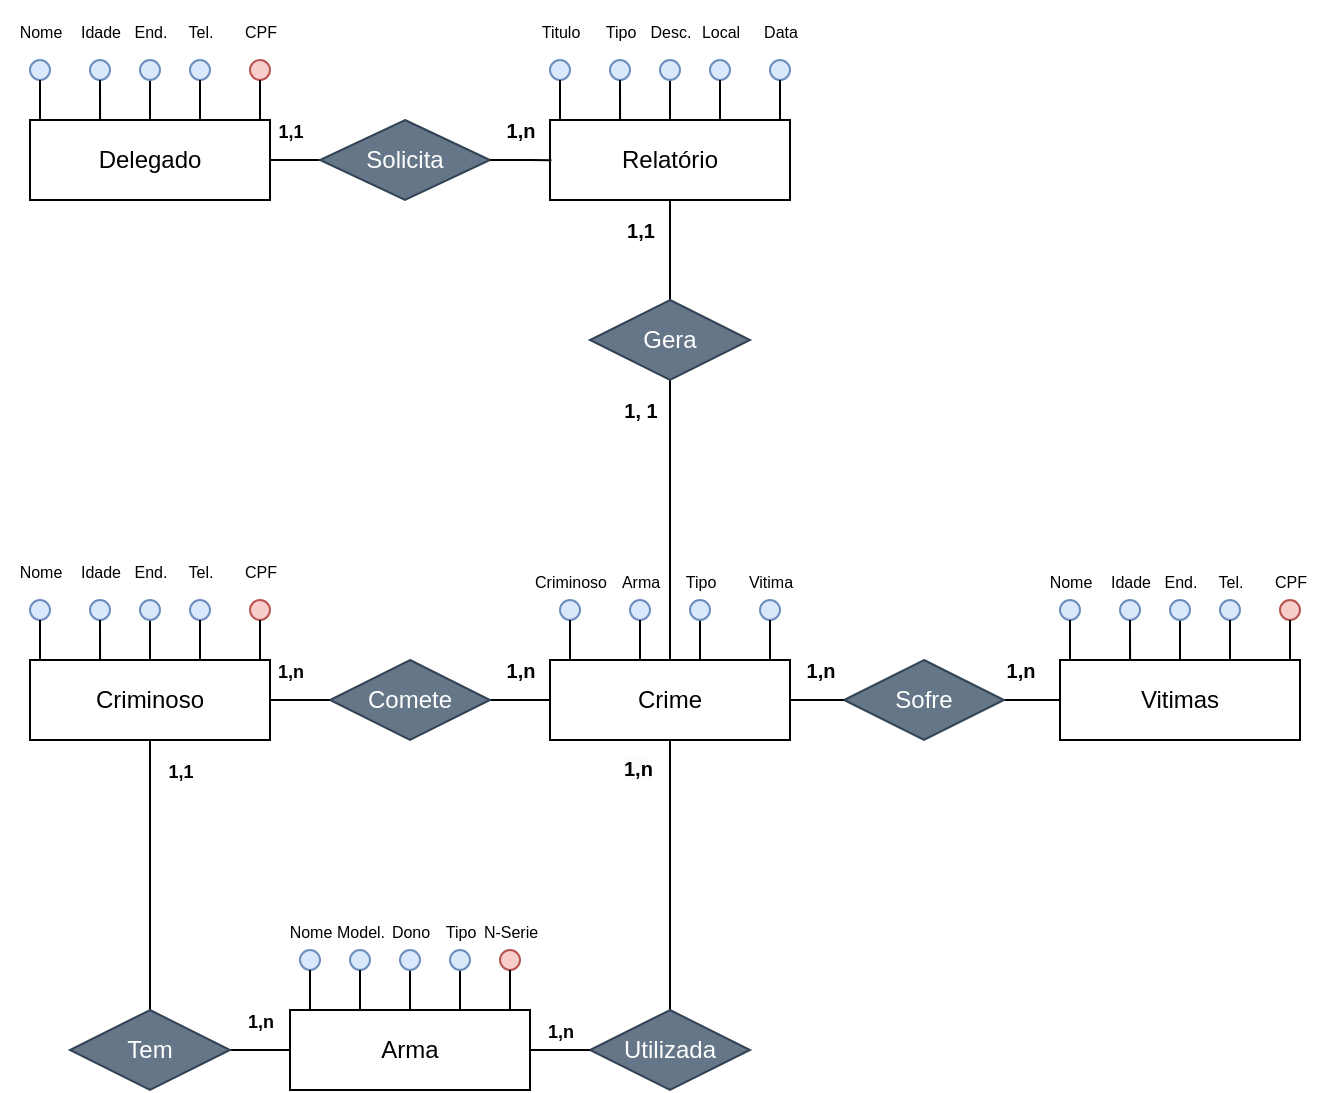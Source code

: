 <mxfile version="24.0.4" type="device">
  <diagram name="Página-1" id="Gm3ssb8NNbPonoekk3mt">
    <mxGraphModel dx="1098" dy="1692" grid="1" gridSize="10" guides="1" tooltips="1" connect="1" arrows="1" fold="1" page="1" pageScale="1" pageWidth="827" pageHeight="1169" math="0" shadow="0">
      <root>
        <mxCell id="0" />
        <mxCell id="1" parent="0" />
        <mxCell id="EfoeHj-lmJsRqs-ExASb-103" style="edgeStyle=orthogonalEdgeStyle;rounded=0;orthogonalLoop=1;jettySize=auto;html=1;endArrow=none;endFill=0;" parent="1" source="EfoeHj-lmJsRqs-ExASb-1" target="EfoeHj-lmJsRqs-ExASb-102" edge="1">
          <mxGeometry relative="1" as="geometry" />
        </mxCell>
        <mxCell id="EfoeHj-lmJsRqs-ExASb-1" value="Criminoso" style="rounded=0;whiteSpace=wrap;html=1;" parent="1" vertex="1">
          <mxGeometry x="80" y="250" width="120" height="40" as="geometry" />
        </mxCell>
        <mxCell id="EfoeHj-lmJsRqs-ExASb-5" value="" style="ellipse;whiteSpace=wrap;html=1;aspect=fixed;fillColor=#dae8fc;strokeColor=#6c8ebf;" parent="1" vertex="1">
          <mxGeometry x="80" y="220" width="10" height="10" as="geometry" />
        </mxCell>
        <mxCell id="EfoeHj-lmJsRqs-ExASb-6" value="" style="ellipse;whiteSpace=wrap;html=1;aspect=fixed;fillColor=#dae8fc;strokeColor=#6c8ebf;" parent="1" vertex="1">
          <mxGeometry x="110" y="220" width="10" height="10" as="geometry" />
        </mxCell>
        <mxCell id="EfoeHj-lmJsRqs-ExASb-7" value="" style="ellipse;whiteSpace=wrap;html=1;aspect=fixed;fillColor=#dae8fc;strokeColor=#6c8ebf;" parent="1" vertex="1">
          <mxGeometry x="160" y="220" width="10" height="10" as="geometry" />
        </mxCell>
        <mxCell id="EfoeHj-lmJsRqs-ExASb-8" value="" style="ellipse;whiteSpace=wrap;html=1;aspect=fixed;fillColor=#f8cecc;strokeColor=#b85450;" parent="1" vertex="1">
          <mxGeometry x="190" y="220" width="10" height="10" as="geometry" />
        </mxCell>
        <mxCell id="EfoeHj-lmJsRqs-ExASb-15" style="edgeStyle=orthogonalEdgeStyle;rounded=0;orthogonalLoop=1;jettySize=auto;html=1;entryX=0.5;entryY=0;entryDx=0;entryDy=0;endArrow=none;endFill=0;" parent="1" source="EfoeHj-lmJsRqs-ExASb-9" target="EfoeHj-lmJsRqs-ExASb-1" edge="1">
          <mxGeometry relative="1" as="geometry" />
        </mxCell>
        <mxCell id="EfoeHj-lmJsRqs-ExASb-9" value="" style="ellipse;whiteSpace=wrap;html=1;aspect=fixed;fillColor=#dae8fc;strokeColor=#6c8ebf;" parent="1" vertex="1">
          <mxGeometry x="135" y="220" width="10" height="10" as="geometry" />
        </mxCell>
        <mxCell id="EfoeHj-lmJsRqs-ExASb-10" style="edgeStyle=orthogonalEdgeStyle;rounded=0;orthogonalLoop=1;jettySize=auto;html=1;endArrow=none;endFill=0;" parent="1" source="EfoeHj-lmJsRqs-ExASb-7" edge="1">
          <mxGeometry relative="1" as="geometry">
            <mxPoint x="165" y="250" as="targetPoint" />
          </mxGeometry>
        </mxCell>
        <mxCell id="EfoeHj-lmJsRqs-ExASb-11" style="edgeStyle=orthogonalEdgeStyle;rounded=0;orthogonalLoop=1;jettySize=auto;html=1;entryX=0.953;entryY=-0.001;entryDx=0;entryDy=0;entryPerimeter=0;endArrow=none;endFill=0;" parent="1" source="EfoeHj-lmJsRqs-ExASb-8" target="EfoeHj-lmJsRqs-ExASb-1" edge="1">
          <mxGeometry relative="1" as="geometry" />
        </mxCell>
        <mxCell id="EfoeHj-lmJsRqs-ExASb-16" style="edgeStyle=orthogonalEdgeStyle;rounded=0;orthogonalLoop=1;jettySize=auto;html=1;entryX=0.292;entryY=0;entryDx=0;entryDy=0;entryPerimeter=0;endArrow=none;endFill=0;" parent="1" source="EfoeHj-lmJsRqs-ExASb-6" target="EfoeHj-lmJsRqs-ExASb-1" edge="1">
          <mxGeometry relative="1" as="geometry" />
        </mxCell>
        <mxCell id="EfoeHj-lmJsRqs-ExASb-17" style="edgeStyle=orthogonalEdgeStyle;rounded=0;orthogonalLoop=1;jettySize=auto;html=1;entryX=0.049;entryY=-0.015;entryDx=0;entryDy=0;entryPerimeter=0;endArrow=none;endFill=0;" parent="1" source="EfoeHj-lmJsRqs-ExASb-5" target="EfoeHj-lmJsRqs-ExASb-1" edge="1">
          <mxGeometry relative="1" as="geometry" />
        </mxCell>
        <mxCell id="EfoeHj-lmJsRqs-ExASb-18" value="&lt;font style=&quot;font-size: 8px;&quot;&gt;Nome&lt;/font&gt;" style="text;html=1;align=center;verticalAlign=middle;resizable=0;points=[];autosize=1;strokeColor=none;fillColor=none;" parent="1" vertex="1">
          <mxGeometry x="65" y="190" width="40" height="30" as="geometry" />
        </mxCell>
        <mxCell id="EfoeHj-lmJsRqs-ExASb-19" value="&lt;font style=&quot;font-size: 8px;&quot;&gt;Idade&lt;/font&gt;" style="text;html=1;align=center;verticalAlign=middle;resizable=0;points=[];autosize=1;strokeColor=none;fillColor=none;" parent="1" vertex="1">
          <mxGeometry x="95" y="190" width="40" height="30" as="geometry" />
        </mxCell>
        <mxCell id="EfoeHj-lmJsRqs-ExASb-20" value="&lt;span style=&quot;font-size: 8px;&quot;&gt;End.&lt;/span&gt;" style="text;html=1;align=center;verticalAlign=middle;resizable=0;points=[];autosize=1;strokeColor=none;fillColor=none;" parent="1" vertex="1">
          <mxGeometry x="120" y="190" width="40" height="30" as="geometry" />
        </mxCell>
        <mxCell id="EfoeHj-lmJsRqs-ExASb-21" value="&lt;span style=&quot;font-size: 8px;&quot;&gt;Tel.&lt;/span&gt;" style="text;html=1;align=center;verticalAlign=middle;resizable=0;points=[];autosize=1;strokeColor=none;fillColor=none;" parent="1" vertex="1">
          <mxGeometry x="145" y="190" width="40" height="30" as="geometry" />
        </mxCell>
        <mxCell id="EfoeHj-lmJsRqs-ExASb-22" value="&lt;span style=&quot;font-size: 8px;&quot;&gt;CPF&lt;/span&gt;" style="text;html=1;align=center;verticalAlign=middle;resizable=0;points=[];autosize=1;strokeColor=none;fillColor=none;" parent="1" vertex="1">
          <mxGeometry x="175" y="190" width="40" height="30" as="geometry" />
        </mxCell>
        <mxCell id="EfoeHj-lmJsRqs-ExASb-34" value="Vitimas" style="rounded=0;whiteSpace=wrap;html=1;" parent="1" vertex="1">
          <mxGeometry x="595" y="250" width="120" height="40" as="geometry" />
        </mxCell>
        <mxCell id="EfoeHj-lmJsRqs-ExASb-35" value="" style="ellipse;whiteSpace=wrap;html=1;aspect=fixed;fillColor=#dae8fc;strokeColor=#6c8ebf;" parent="1" vertex="1">
          <mxGeometry x="595" y="220" width="10" height="10" as="geometry" />
        </mxCell>
        <mxCell id="EfoeHj-lmJsRqs-ExASb-36" value="" style="ellipse;whiteSpace=wrap;html=1;aspect=fixed;fillColor=#dae8fc;strokeColor=#6c8ebf;" parent="1" vertex="1">
          <mxGeometry x="625" y="220" width="10" height="10" as="geometry" />
        </mxCell>
        <mxCell id="EfoeHj-lmJsRqs-ExASb-37" value="" style="ellipse;whiteSpace=wrap;html=1;aspect=fixed;fillColor=#dae8fc;strokeColor=#6c8ebf;" parent="1" vertex="1">
          <mxGeometry x="675" y="220" width="10" height="10" as="geometry" />
        </mxCell>
        <mxCell id="EfoeHj-lmJsRqs-ExASb-38" value="" style="ellipse;whiteSpace=wrap;html=1;aspect=fixed;fillColor=#f8cecc;strokeColor=#b85450;" parent="1" vertex="1">
          <mxGeometry x="705" y="220" width="10" height="10" as="geometry" />
        </mxCell>
        <mxCell id="EfoeHj-lmJsRqs-ExASb-39" style="edgeStyle=orthogonalEdgeStyle;rounded=0;orthogonalLoop=1;jettySize=auto;html=1;entryX=0.5;entryY=0;entryDx=0;entryDy=0;endArrow=none;endFill=0;" parent="1" source="EfoeHj-lmJsRqs-ExASb-40" target="EfoeHj-lmJsRqs-ExASb-34" edge="1">
          <mxGeometry relative="1" as="geometry" />
        </mxCell>
        <mxCell id="EfoeHj-lmJsRqs-ExASb-40" value="" style="ellipse;whiteSpace=wrap;html=1;aspect=fixed;fillColor=#dae8fc;strokeColor=#6c8ebf;" parent="1" vertex="1">
          <mxGeometry x="650" y="220" width="10" height="10" as="geometry" />
        </mxCell>
        <mxCell id="EfoeHj-lmJsRqs-ExASb-41" style="edgeStyle=orthogonalEdgeStyle;rounded=0;orthogonalLoop=1;jettySize=auto;html=1;endArrow=none;endFill=0;" parent="1" source="EfoeHj-lmJsRqs-ExASb-37" edge="1">
          <mxGeometry relative="1" as="geometry">
            <mxPoint x="680" y="250" as="targetPoint" />
          </mxGeometry>
        </mxCell>
        <mxCell id="EfoeHj-lmJsRqs-ExASb-42" style="edgeStyle=orthogonalEdgeStyle;rounded=0;orthogonalLoop=1;jettySize=auto;html=1;entryX=0.953;entryY=-0.001;entryDx=0;entryDy=0;entryPerimeter=0;endArrow=none;endFill=0;" parent="1" source="EfoeHj-lmJsRqs-ExASb-38" target="EfoeHj-lmJsRqs-ExASb-34" edge="1">
          <mxGeometry relative="1" as="geometry" />
        </mxCell>
        <mxCell id="EfoeHj-lmJsRqs-ExASb-43" style="edgeStyle=orthogonalEdgeStyle;rounded=0;orthogonalLoop=1;jettySize=auto;html=1;entryX=0.292;entryY=0;entryDx=0;entryDy=0;entryPerimeter=0;endArrow=none;endFill=0;" parent="1" source="EfoeHj-lmJsRqs-ExASb-36" target="EfoeHj-lmJsRqs-ExASb-34" edge="1">
          <mxGeometry relative="1" as="geometry" />
        </mxCell>
        <mxCell id="EfoeHj-lmJsRqs-ExASb-44" style="edgeStyle=orthogonalEdgeStyle;rounded=0;orthogonalLoop=1;jettySize=auto;html=1;entryX=0.049;entryY=-0.015;entryDx=0;entryDy=0;entryPerimeter=0;endArrow=none;endFill=0;" parent="1" source="EfoeHj-lmJsRqs-ExASb-35" target="EfoeHj-lmJsRqs-ExASb-34" edge="1">
          <mxGeometry relative="1" as="geometry" />
        </mxCell>
        <mxCell id="EfoeHj-lmJsRqs-ExASb-45" value="&lt;font style=&quot;font-size: 8px;&quot;&gt;Nome&lt;/font&gt;" style="text;html=1;align=center;verticalAlign=middle;resizable=0;points=[];autosize=1;strokeColor=none;fillColor=none;" parent="1" vertex="1">
          <mxGeometry x="580" y="195" width="40" height="30" as="geometry" />
        </mxCell>
        <mxCell id="EfoeHj-lmJsRqs-ExASb-46" value="&lt;font style=&quot;font-size: 8px;&quot;&gt;Idade&lt;/font&gt;" style="text;html=1;align=center;verticalAlign=middle;resizable=0;points=[];autosize=1;strokeColor=none;fillColor=none;" parent="1" vertex="1">
          <mxGeometry x="610" y="195" width="40" height="30" as="geometry" />
        </mxCell>
        <mxCell id="EfoeHj-lmJsRqs-ExASb-47" value="&lt;span style=&quot;font-size: 8px;&quot;&gt;End.&lt;/span&gt;" style="text;html=1;align=center;verticalAlign=middle;resizable=0;points=[];autosize=1;strokeColor=none;fillColor=none;" parent="1" vertex="1">
          <mxGeometry x="635" y="195" width="40" height="30" as="geometry" />
        </mxCell>
        <mxCell id="EfoeHj-lmJsRqs-ExASb-48" value="&lt;span style=&quot;font-size: 8px;&quot;&gt;Tel.&lt;/span&gt;" style="text;html=1;align=center;verticalAlign=middle;resizable=0;points=[];autosize=1;strokeColor=none;fillColor=none;" parent="1" vertex="1">
          <mxGeometry x="660" y="195" width="40" height="30" as="geometry" />
        </mxCell>
        <mxCell id="EfoeHj-lmJsRqs-ExASb-49" value="&lt;span style=&quot;font-size: 8px;&quot;&gt;CPF&lt;/span&gt;" style="text;html=1;align=center;verticalAlign=middle;resizable=0;points=[];autosize=1;strokeColor=none;fillColor=none;" parent="1" vertex="1">
          <mxGeometry x="690" y="195" width="40" height="30" as="geometry" />
        </mxCell>
        <mxCell id="EfoeHj-lmJsRqs-ExASb-50" value="Arma" style="rounded=0;whiteSpace=wrap;html=1;" parent="1" vertex="1">
          <mxGeometry x="210" y="425" width="120" height="40" as="geometry" />
        </mxCell>
        <mxCell id="EfoeHj-lmJsRqs-ExASb-51" value="" style="ellipse;whiteSpace=wrap;html=1;aspect=fixed;fillColor=#dae8fc;strokeColor=#6c8ebf;" parent="1" vertex="1">
          <mxGeometry x="215" y="395" width="10" height="10" as="geometry" />
        </mxCell>
        <mxCell id="EfoeHj-lmJsRqs-ExASb-52" value="" style="ellipse;whiteSpace=wrap;html=1;aspect=fixed;fillColor=#dae8fc;strokeColor=#6c8ebf;" parent="1" vertex="1">
          <mxGeometry x="240" y="395" width="10" height="10" as="geometry" />
        </mxCell>
        <mxCell id="EfoeHj-lmJsRqs-ExASb-53" value="" style="ellipse;whiteSpace=wrap;html=1;aspect=fixed;fillColor=#f8cecc;strokeColor=#b85450;" parent="1" vertex="1">
          <mxGeometry x="315" y="395" width="10" height="10" as="geometry" />
        </mxCell>
        <mxCell id="EfoeHj-lmJsRqs-ExASb-55" style="edgeStyle=orthogonalEdgeStyle;rounded=0;orthogonalLoop=1;jettySize=auto;html=1;entryX=0.5;entryY=0;entryDx=0;entryDy=0;endArrow=none;endFill=0;" parent="1" source="EfoeHj-lmJsRqs-ExASb-56" target="EfoeHj-lmJsRqs-ExASb-50" edge="1">
          <mxGeometry relative="1" as="geometry" />
        </mxCell>
        <mxCell id="EfoeHj-lmJsRqs-ExASb-56" value="" style="ellipse;whiteSpace=wrap;html=1;aspect=fixed;fillColor=#dae8fc;strokeColor=#6c8ebf;" parent="1" vertex="1">
          <mxGeometry x="290" y="395" width="10" height="10" as="geometry" />
        </mxCell>
        <mxCell id="EfoeHj-lmJsRqs-ExASb-57" style="edgeStyle=orthogonalEdgeStyle;rounded=0;orthogonalLoop=1;jettySize=auto;html=1;endArrow=none;endFill=0;exitX=0.5;exitY=1;exitDx=0;exitDy=0;" parent="1" source="EfoeHj-lmJsRqs-ExASb-53" edge="1">
          <mxGeometry relative="1" as="geometry">
            <mxPoint x="320" y="425" as="targetPoint" />
            <mxPoint x="320" y="415" as="sourcePoint" />
          </mxGeometry>
        </mxCell>
        <mxCell id="EfoeHj-lmJsRqs-ExASb-59" style="edgeStyle=orthogonalEdgeStyle;rounded=0;orthogonalLoop=1;jettySize=auto;html=1;entryX=0.292;entryY=0;entryDx=0;entryDy=0;entryPerimeter=0;endArrow=none;endFill=0;exitX=0.5;exitY=1;exitDx=0;exitDy=0;" parent="1" source="EfoeHj-lmJsRqs-ExASb-52" edge="1">
          <mxGeometry relative="1" as="geometry">
            <mxPoint x="240.04" y="425" as="targetPoint" />
            <Array as="points">
              <mxPoint x="245" y="425" />
            </Array>
          </mxGeometry>
        </mxCell>
        <mxCell id="EfoeHj-lmJsRqs-ExASb-60" style="edgeStyle=orthogonalEdgeStyle;rounded=0;orthogonalLoop=1;jettySize=auto;html=1;entryX=0.049;entryY=-0.015;entryDx=0;entryDy=0;entryPerimeter=0;endArrow=none;endFill=0;" parent="1" source="EfoeHj-lmJsRqs-ExASb-51" target="EfoeHj-lmJsRqs-ExASb-50" edge="1">
          <mxGeometry relative="1" as="geometry">
            <Array as="points">
              <mxPoint x="220" y="425" />
              <mxPoint x="216" y="425" />
            </Array>
          </mxGeometry>
        </mxCell>
        <mxCell id="EfoeHj-lmJsRqs-ExASb-61" value="&lt;font style=&quot;font-size: 8px;&quot;&gt;Nome&lt;/font&gt;" style="text;html=1;align=center;verticalAlign=middle;resizable=0;points=[];autosize=1;strokeColor=none;fillColor=none;" parent="1" vertex="1">
          <mxGeometry x="200" y="370" width="40" height="30" as="geometry" />
        </mxCell>
        <mxCell id="EfoeHj-lmJsRqs-ExASb-62" value="&lt;span style=&quot;font-size: 8px;&quot;&gt;Model.&lt;/span&gt;" style="text;html=1;align=center;verticalAlign=middle;resizable=0;points=[];autosize=1;strokeColor=none;fillColor=none;" parent="1" vertex="1">
          <mxGeometry x="220" y="370" width="50" height="30" as="geometry" />
        </mxCell>
        <mxCell id="EfoeHj-lmJsRqs-ExASb-63" value="&lt;span style=&quot;font-size: 8px;&quot;&gt;Tipo&lt;/span&gt;" style="text;html=1;align=center;verticalAlign=middle;resizable=0;points=[];autosize=1;strokeColor=none;fillColor=none;" parent="1" vertex="1">
          <mxGeometry x="275" y="370" width="40" height="30" as="geometry" />
        </mxCell>
        <mxCell id="EfoeHj-lmJsRqs-ExASb-64" value="&lt;span style=&quot;font-size: 8px;&quot;&gt;N-Serie&lt;/span&gt;" style="text;html=1;align=center;verticalAlign=middle;resizable=0;points=[];autosize=1;strokeColor=none;fillColor=none;" parent="1" vertex="1">
          <mxGeometry x="295" y="370" width="50" height="30" as="geometry" />
        </mxCell>
        <mxCell id="EfoeHj-lmJsRqs-ExASb-67" value="Crime" style="rounded=0;whiteSpace=wrap;html=1;" parent="1" vertex="1">
          <mxGeometry x="340" y="250" width="120" height="40" as="geometry" />
        </mxCell>
        <mxCell id="EfoeHj-lmJsRqs-ExASb-68" value="" style="ellipse;whiteSpace=wrap;html=1;aspect=fixed;fillColor=#dae8fc;strokeColor=#6c8ebf;" parent="1" vertex="1">
          <mxGeometry x="345" y="220" width="10" height="10" as="geometry" />
        </mxCell>
        <mxCell id="EfoeHj-lmJsRqs-ExASb-69" value="" style="ellipse;whiteSpace=wrap;html=1;aspect=fixed;fillColor=#dae8fc;strokeColor=#6c8ebf;" parent="1" vertex="1">
          <mxGeometry x="380" y="220" width="10" height="10" as="geometry" />
        </mxCell>
        <mxCell id="EfoeHj-lmJsRqs-ExASb-70" value="" style="ellipse;whiteSpace=wrap;html=1;aspect=fixed;fillColor=#dae8fc;strokeColor=#6c8ebf;" parent="1" vertex="1">
          <mxGeometry x="445" y="220" width="10" height="10" as="geometry" />
        </mxCell>
        <mxCell id="EfoeHj-lmJsRqs-ExASb-71" style="edgeStyle=orthogonalEdgeStyle;rounded=0;orthogonalLoop=1;jettySize=auto;html=1;entryX=0.5;entryY=0;entryDx=0;entryDy=0;endArrow=none;endFill=0;" parent="1" source="EfoeHj-lmJsRqs-ExASb-72" target="EfoeHj-lmJsRqs-ExASb-67" edge="1">
          <mxGeometry relative="1" as="geometry" />
        </mxCell>
        <mxCell id="EfoeHj-lmJsRqs-ExASb-72" value="" style="ellipse;whiteSpace=wrap;html=1;aspect=fixed;fillColor=#dae8fc;strokeColor=#6c8ebf;" parent="1" vertex="1">
          <mxGeometry x="410" y="220" width="10" height="10" as="geometry" />
        </mxCell>
        <mxCell id="EfoeHj-lmJsRqs-ExASb-73" style="edgeStyle=orthogonalEdgeStyle;rounded=0;orthogonalLoop=1;jettySize=auto;html=1;endArrow=none;endFill=0;exitX=0.5;exitY=1;exitDx=0;exitDy=0;" parent="1" source="EfoeHj-lmJsRqs-ExASb-70" edge="1">
          <mxGeometry relative="1" as="geometry">
            <mxPoint x="450" y="250" as="targetPoint" />
            <mxPoint x="450" y="240" as="sourcePoint" />
          </mxGeometry>
        </mxCell>
        <mxCell id="EfoeHj-lmJsRqs-ExASb-74" style="edgeStyle=orthogonalEdgeStyle;rounded=0;orthogonalLoop=1;jettySize=auto;html=1;entryX=0.292;entryY=0;entryDx=0;entryDy=0;entryPerimeter=0;endArrow=none;endFill=0;" parent="1" source="EfoeHj-lmJsRqs-ExASb-69" target="EfoeHj-lmJsRqs-ExASb-67" edge="1">
          <mxGeometry relative="1" as="geometry" />
        </mxCell>
        <mxCell id="EfoeHj-lmJsRqs-ExASb-75" style="edgeStyle=orthogonalEdgeStyle;rounded=0;orthogonalLoop=1;jettySize=auto;html=1;entryX=0.049;entryY=-0.015;entryDx=0;entryDy=0;entryPerimeter=0;endArrow=none;endFill=0;" parent="1" source="EfoeHj-lmJsRqs-ExASb-68" target="EfoeHj-lmJsRqs-ExASb-67" edge="1">
          <mxGeometry relative="1" as="geometry">
            <Array as="points">
              <mxPoint x="350" y="250" />
              <mxPoint x="346" y="250" />
            </Array>
          </mxGeometry>
        </mxCell>
        <mxCell id="EfoeHj-lmJsRqs-ExASb-76" value="&lt;font style=&quot;font-size: 8px;&quot;&gt;Criminoso&lt;/font&gt;" style="text;html=1;align=center;verticalAlign=middle;resizable=0;points=[];autosize=1;strokeColor=none;fillColor=none;" parent="1" vertex="1">
          <mxGeometry x="320" y="195" width="60" height="30" as="geometry" />
        </mxCell>
        <mxCell id="EfoeHj-lmJsRqs-ExASb-77" value="&lt;font style=&quot;font-size: 8px;&quot;&gt;Arma&lt;/font&gt;" style="text;html=1;align=center;verticalAlign=middle;resizable=0;points=[];autosize=1;strokeColor=none;fillColor=none;" parent="1" vertex="1">
          <mxGeometry x="365" y="195" width="40" height="30" as="geometry" />
        </mxCell>
        <mxCell id="EfoeHj-lmJsRqs-ExASb-78" value="&lt;span style=&quot;font-size: 8px;&quot;&gt;Tipo&lt;/span&gt;" style="text;html=1;align=center;verticalAlign=middle;resizable=0;points=[];autosize=1;strokeColor=none;fillColor=none;" parent="1" vertex="1">
          <mxGeometry x="395" y="195" width="40" height="30" as="geometry" />
        </mxCell>
        <mxCell id="EfoeHj-lmJsRqs-ExASb-79" value="&lt;span style=&quot;font-size: 8px;&quot;&gt;Vitima&lt;/span&gt;" style="text;html=1;align=center;verticalAlign=middle;resizable=0;points=[];autosize=1;strokeColor=none;fillColor=none;" parent="1" vertex="1">
          <mxGeometry x="425" y="195" width="50" height="30" as="geometry" />
        </mxCell>
        <mxCell id="EfoeHj-lmJsRqs-ExASb-83" style="edgeStyle=orthogonalEdgeStyle;rounded=0;orthogonalLoop=1;jettySize=auto;html=1;entryX=0;entryY=0.5;entryDx=0;entryDy=0;endArrow=none;endFill=0;" parent="1" source="EfoeHj-lmJsRqs-ExASb-80" target="EfoeHj-lmJsRqs-ExASb-67" edge="1">
          <mxGeometry relative="1" as="geometry" />
        </mxCell>
        <mxCell id="EfoeHj-lmJsRqs-ExASb-80" value="Comete" style="rhombus;whiteSpace=wrap;html=1;fillColor=#647687;fontColor=#ffffff;strokeColor=#314354;" parent="1" vertex="1">
          <mxGeometry x="230" y="250" width="80" height="40" as="geometry" />
        </mxCell>
        <mxCell id="EfoeHj-lmJsRqs-ExASb-81" style="edgeStyle=orthogonalEdgeStyle;rounded=0;orthogonalLoop=1;jettySize=auto;html=1;endArrow=none;endFill=0;entryX=1;entryY=0.5;entryDx=0;entryDy=0;" parent="1" source="EfoeHj-lmJsRqs-ExASb-80" target="EfoeHj-lmJsRqs-ExASb-1" edge="1">
          <mxGeometry relative="1" as="geometry">
            <mxPoint x="210" y="270" as="targetPoint" />
          </mxGeometry>
        </mxCell>
        <mxCell id="EfoeHj-lmJsRqs-ExASb-88" style="edgeStyle=orthogonalEdgeStyle;rounded=0;orthogonalLoop=1;jettySize=auto;html=1;entryX=0;entryY=0.5;entryDx=0;entryDy=0;endArrow=none;endFill=0;" parent="1" source="EfoeHj-lmJsRqs-ExASb-89" target="EfoeHj-lmJsRqs-ExASb-34" edge="1">
          <mxGeometry relative="1" as="geometry">
            <mxPoint x="597" y="270" as="targetPoint" />
          </mxGeometry>
        </mxCell>
        <mxCell id="EfoeHj-lmJsRqs-ExASb-89" value="Sofre" style="rhombus;whiteSpace=wrap;html=1;fillColor=#647687;fontColor=#ffffff;strokeColor=#314354;" parent="1" vertex="1">
          <mxGeometry x="487" y="250" width="80" height="40" as="geometry" />
        </mxCell>
        <mxCell id="EfoeHj-lmJsRqs-ExASb-90" style="edgeStyle=orthogonalEdgeStyle;rounded=0;orthogonalLoop=1;jettySize=auto;html=1;endArrow=none;endFill=0;" parent="1" source="EfoeHj-lmJsRqs-ExASb-89" edge="1">
          <mxGeometry relative="1" as="geometry">
            <mxPoint x="460" y="270" as="targetPoint" />
          </mxGeometry>
        </mxCell>
        <mxCell id="EfoeHj-lmJsRqs-ExASb-91" value="&lt;font style=&quot;font-size: 9px;&quot;&gt;&lt;b&gt;1,n&lt;/b&gt;&lt;/font&gt;" style="text;html=1;align=center;verticalAlign=middle;resizable=0;points=[];autosize=1;strokeColor=none;fillColor=none;" parent="1" vertex="1">
          <mxGeometry x="190" y="240" width="40" height="30" as="geometry" />
        </mxCell>
        <mxCell id="EfoeHj-lmJsRqs-ExASb-92" value="&lt;font style=&quot;font-size: 10px;&quot;&gt;&lt;b&gt;1,n&lt;/b&gt;&lt;/font&gt;" style="text;html=1;align=center;verticalAlign=middle;resizable=0;points=[];autosize=1;strokeColor=none;fillColor=none;" parent="1" vertex="1">
          <mxGeometry x="305" y="240" width="40" height="30" as="geometry" />
        </mxCell>
        <mxCell id="EfoeHj-lmJsRqs-ExASb-93" value="&lt;font style=&quot;font-size: 10px;&quot;&gt;&lt;b&gt;1,n&lt;/b&gt;&lt;/font&gt;" style="text;html=1;align=center;verticalAlign=middle;resizable=0;points=[];autosize=1;strokeColor=none;fillColor=none;" parent="1" vertex="1">
          <mxGeometry x="555" y="240" width="40" height="30" as="geometry" />
        </mxCell>
        <mxCell id="EfoeHj-lmJsRqs-ExASb-95" value="&lt;font style=&quot;font-size: 10px;&quot;&gt;&lt;b&gt;1,n&lt;/b&gt;&lt;/font&gt;" style="text;html=1;align=center;verticalAlign=middle;resizable=0;points=[];autosize=1;strokeColor=none;fillColor=none;" parent="1" vertex="1">
          <mxGeometry x="455" y="240" width="40" height="30" as="geometry" />
        </mxCell>
        <mxCell id="EfoeHj-lmJsRqs-ExASb-97" style="edgeStyle=orthogonalEdgeStyle;rounded=0;orthogonalLoop=1;jettySize=auto;html=1;entryX=0.5;entryY=1;entryDx=0;entryDy=0;endArrow=none;endFill=0;" parent="1" source="EfoeHj-lmJsRqs-ExASb-96" target="EfoeHj-lmJsRqs-ExASb-67" edge="1">
          <mxGeometry relative="1" as="geometry" />
        </mxCell>
        <mxCell id="EfoeHj-lmJsRqs-ExASb-96" value="&lt;span style=&quot;font-weight: normal;&quot;&gt;Utilizada&lt;/span&gt;" style="rhombus;whiteSpace=wrap;html=1;fontStyle=1;fillColor=#647687;fontColor=#ffffff;strokeColor=#314354;" parent="1" vertex="1">
          <mxGeometry x="360" y="425" width="80" height="40" as="geometry" />
        </mxCell>
        <mxCell id="EfoeHj-lmJsRqs-ExASb-99" style="edgeStyle=orthogonalEdgeStyle;rounded=0;orthogonalLoop=1;jettySize=auto;html=1;endArrow=none;endFill=0;" parent="1" source="EfoeHj-lmJsRqs-ExASb-50" target="EfoeHj-lmJsRqs-ExASb-96" edge="1">
          <mxGeometry relative="1" as="geometry">
            <mxPoint x="340" y="415" as="targetPoint" />
          </mxGeometry>
        </mxCell>
        <mxCell id="EfoeHj-lmJsRqs-ExASb-100" value="&lt;b style=&quot;font-size: 9px;&quot;&gt;1,n&lt;/b&gt;" style="text;html=1;align=center;verticalAlign=middle;resizable=0;points=[];autosize=1;strokeColor=none;fillColor=none;" parent="1" vertex="1">
          <mxGeometry x="325" y="420" width="40" height="30" as="geometry" />
        </mxCell>
        <mxCell id="EfoeHj-lmJsRqs-ExASb-101" value="&lt;b style=&quot;color: rgb(0, 0, 0); font-family: Helvetica; font-size: 10px; font-style: normal; font-variant-ligatures: normal; font-variant-caps: normal; letter-spacing: normal; orphans: 2; text-align: center; text-indent: 0px; text-transform: none; widows: 2; word-spacing: 0px; -webkit-text-stroke-width: 0px; white-space: nowrap; background-color: rgb(251, 251, 251); text-decoration-thickness: initial; text-decoration-style: initial; text-decoration-color: initial;&quot;&gt;1,n&lt;/b&gt;" style="text;whiteSpace=wrap;html=1;" parent="1" vertex="1">
          <mxGeometry x="375" y="290" width="50" height="40" as="geometry" />
        </mxCell>
        <mxCell id="EfoeHj-lmJsRqs-ExASb-104" style="edgeStyle=orthogonalEdgeStyle;rounded=0;orthogonalLoop=1;jettySize=auto;html=1;endArrow=none;endFill=0;" parent="1" source="EfoeHj-lmJsRqs-ExASb-102" target="EfoeHj-lmJsRqs-ExASb-50" edge="1">
          <mxGeometry relative="1" as="geometry" />
        </mxCell>
        <mxCell id="EfoeHj-lmJsRqs-ExASb-102" value="&lt;span style=&quot;font-weight: normal;&quot;&gt;Tem&lt;/span&gt;" style="rhombus;whiteSpace=wrap;html=1;fontStyle=1;fillColor=#647687;fontColor=#ffffff;strokeColor=#314354;" parent="1" vertex="1">
          <mxGeometry x="100" y="425" width="80" height="40" as="geometry" />
        </mxCell>
        <mxCell id="EfoeHj-lmJsRqs-ExASb-105" value="&lt;font style=&quot;font-size: 9px;&quot;&gt;&lt;b&gt;1,1&lt;/b&gt;&lt;/font&gt;" style="text;html=1;align=center;verticalAlign=middle;resizable=0;points=[];autosize=1;strokeColor=none;fillColor=none;" parent="1" vertex="1">
          <mxGeometry x="135" y="290" width="40" height="30" as="geometry" />
        </mxCell>
        <mxCell id="EfoeHj-lmJsRqs-ExASb-107" value="&lt;b style=&quot;font-size: 9px;&quot;&gt;1,n&lt;/b&gt;" style="text;html=1;align=center;verticalAlign=middle;resizable=0;points=[];autosize=1;strokeColor=none;fillColor=none;" parent="1" vertex="1">
          <mxGeometry x="175" y="415" width="40" height="30" as="geometry" />
        </mxCell>
        <mxCell id="EfoeHj-lmJsRqs-ExASb-110" style="edgeStyle=orthogonalEdgeStyle;rounded=0;orthogonalLoop=1;jettySize=auto;html=1;endArrow=none;endFill=0;" parent="1" source="EfoeHj-lmJsRqs-ExASb-109" edge="1">
          <mxGeometry relative="1" as="geometry">
            <mxPoint x="270" y="425" as="targetPoint" />
          </mxGeometry>
        </mxCell>
        <mxCell id="EfoeHj-lmJsRqs-ExASb-109" value="" style="ellipse;whiteSpace=wrap;html=1;aspect=fixed;fillColor=#dae8fc;strokeColor=#6c8ebf;" parent="1" vertex="1">
          <mxGeometry x="265" y="395" width="10" height="10" as="geometry" />
        </mxCell>
        <mxCell id="EfoeHj-lmJsRqs-ExASb-112" value="&lt;span style=&quot;font-size: 8px;&quot;&gt;Dono&lt;/span&gt;" style="text;html=1;align=center;verticalAlign=middle;resizable=0;points=[];autosize=1;strokeColor=none;fillColor=none;" parent="1" vertex="1">
          <mxGeometry x="250" y="370" width="40" height="30" as="geometry" />
        </mxCell>
        <mxCell id="EfoeHj-lmJsRqs-ExASb-113" value="Relatório" style="rounded=0;whiteSpace=wrap;html=1;" parent="1" vertex="1">
          <mxGeometry x="340" y="-20" width="120" height="40" as="geometry" />
        </mxCell>
        <mxCell id="EfoeHj-lmJsRqs-ExASb-114" value="" style="ellipse;whiteSpace=wrap;html=1;aspect=fixed;fillColor=#dae8fc;strokeColor=#6c8ebf;" parent="1" vertex="1">
          <mxGeometry x="340" y="-50" width="10" height="10" as="geometry" />
        </mxCell>
        <mxCell id="EfoeHj-lmJsRqs-ExASb-115" value="" style="ellipse;whiteSpace=wrap;html=1;aspect=fixed;fillColor=#dae8fc;strokeColor=#6c8ebf;" parent="1" vertex="1">
          <mxGeometry x="370" y="-50" width="10" height="10" as="geometry" />
        </mxCell>
        <mxCell id="EfoeHj-lmJsRqs-ExASb-116" value="" style="ellipse;whiteSpace=wrap;html=1;aspect=fixed;fillColor=#dae8fc;strokeColor=#6c8ebf;" parent="1" vertex="1">
          <mxGeometry x="420" y="-50" width="10" height="10" as="geometry" />
        </mxCell>
        <mxCell id="EfoeHj-lmJsRqs-ExASb-117" value="" style="ellipse;whiteSpace=wrap;html=1;aspect=fixed;fillColor=#dae8fc;strokeColor=#6c8ebf;" parent="1" vertex="1">
          <mxGeometry x="450" y="-50" width="10" height="10" as="geometry" />
        </mxCell>
        <mxCell id="EfoeHj-lmJsRqs-ExASb-118" style="edgeStyle=orthogonalEdgeStyle;rounded=0;orthogonalLoop=1;jettySize=auto;html=1;entryX=0.5;entryY=0;entryDx=0;entryDy=0;endArrow=none;endFill=0;" parent="1" source="EfoeHj-lmJsRqs-ExASb-119" target="EfoeHj-lmJsRqs-ExASb-113" edge="1">
          <mxGeometry relative="1" as="geometry" />
        </mxCell>
        <mxCell id="EfoeHj-lmJsRqs-ExASb-119" value="" style="ellipse;whiteSpace=wrap;html=1;aspect=fixed;fillColor=#dae8fc;strokeColor=#6c8ebf;" parent="1" vertex="1">
          <mxGeometry x="395" y="-50" width="10" height="10" as="geometry" />
        </mxCell>
        <mxCell id="EfoeHj-lmJsRqs-ExASb-120" style="edgeStyle=orthogonalEdgeStyle;rounded=0;orthogonalLoop=1;jettySize=auto;html=1;endArrow=none;endFill=0;" parent="1" source="EfoeHj-lmJsRqs-ExASb-116" edge="1">
          <mxGeometry relative="1" as="geometry">
            <mxPoint x="425" y="-20" as="targetPoint" />
          </mxGeometry>
        </mxCell>
        <mxCell id="EfoeHj-lmJsRqs-ExASb-121" style="edgeStyle=orthogonalEdgeStyle;rounded=0;orthogonalLoop=1;jettySize=auto;html=1;entryX=0.953;entryY=-0.001;entryDx=0;entryDy=0;entryPerimeter=0;endArrow=none;endFill=0;" parent="1" source="EfoeHj-lmJsRqs-ExASb-117" target="EfoeHj-lmJsRqs-ExASb-113" edge="1">
          <mxGeometry relative="1" as="geometry" />
        </mxCell>
        <mxCell id="EfoeHj-lmJsRqs-ExASb-122" style="edgeStyle=orthogonalEdgeStyle;rounded=0;orthogonalLoop=1;jettySize=auto;html=1;entryX=0.292;entryY=0;entryDx=0;entryDy=0;entryPerimeter=0;endArrow=none;endFill=0;" parent="1" source="EfoeHj-lmJsRqs-ExASb-115" target="EfoeHj-lmJsRqs-ExASb-113" edge="1">
          <mxGeometry relative="1" as="geometry" />
        </mxCell>
        <mxCell id="EfoeHj-lmJsRqs-ExASb-123" style="edgeStyle=orthogonalEdgeStyle;rounded=0;orthogonalLoop=1;jettySize=auto;html=1;entryX=0.049;entryY=-0.015;entryDx=0;entryDy=0;entryPerimeter=0;endArrow=none;endFill=0;" parent="1" source="EfoeHj-lmJsRqs-ExASb-114" target="EfoeHj-lmJsRqs-ExASb-113" edge="1">
          <mxGeometry relative="1" as="geometry" />
        </mxCell>
        <mxCell id="EfoeHj-lmJsRqs-ExASb-124" value="&lt;font style=&quot;font-size: 8px;&quot;&gt;Titulo&lt;/font&gt;" style="text;html=1;align=center;verticalAlign=middle;resizable=0;points=[];autosize=1;strokeColor=none;fillColor=none;" parent="1" vertex="1">
          <mxGeometry x="325" y="-80" width="40" height="30" as="geometry" />
        </mxCell>
        <mxCell id="EfoeHj-lmJsRqs-ExASb-125" value="&lt;font style=&quot;font-size: 8px;&quot;&gt;Tipo&lt;/font&gt;" style="text;html=1;align=center;verticalAlign=middle;resizable=0;points=[];autosize=1;strokeColor=none;fillColor=none;" parent="1" vertex="1">
          <mxGeometry x="355" y="-80" width="40" height="30" as="geometry" />
        </mxCell>
        <mxCell id="EfoeHj-lmJsRqs-ExASb-126" value="&lt;span style=&quot;font-size: 8px;&quot;&gt;Desc.&lt;/span&gt;" style="text;html=1;align=center;verticalAlign=middle;resizable=0;points=[];autosize=1;strokeColor=none;fillColor=none;" parent="1" vertex="1">
          <mxGeometry x="380" y="-80" width="40" height="30" as="geometry" />
        </mxCell>
        <mxCell id="EfoeHj-lmJsRqs-ExASb-127" value="&lt;span style=&quot;font-size: 8px;&quot;&gt;Local&lt;/span&gt;" style="text;html=1;align=center;verticalAlign=middle;resizable=0;points=[];autosize=1;strokeColor=none;fillColor=none;" parent="1" vertex="1">
          <mxGeometry x="405" y="-80" width="40" height="30" as="geometry" />
        </mxCell>
        <mxCell id="EfoeHj-lmJsRqs-ExASb-128" value="&lt;span style=&quot;font-size: 8px;&quot;&gt;Data&lt;/span&gt;" style="text;html=1;align=center;verticalAlign=middle;resizable=0;points=[];autosize=1;strokeColor=none;fillColor=none;" parent="1" vertex="1">
          <mxGeometry x="435" y="-80" width="40" height="30" as="geometry" />
        </mxCell>
        <mxCell id="EfoeHj-lmJsRqs-ExASb-129" value="Delegado" style="rounded=0;whiteSpace=wrap;html=1;" parent="1" vertex="1">
          <mxGeometry x="80" y="-20" width="120" height="40" as="geometry" />
        </mxCell>
        <mxCell id="EfoeHj-lmJsRqs-ExASb-130" value="" style="ellipse;whiteSpace=wrap;html=1;aspect=fixed;fillColor=#dae8fc;strokeColor=#6c8ebf;" parent="1" vertex="1">
          <mxGeometry x="80" y="-50" width="10" height="10" as="geometry" />
        </mxCell>
        <mxCell id="EfoeHj-lmJsRqs-ExASb-131" value="" style="ellipse;whiteSpace=wrap;html=1;aspect=fixed;fillColor=#dae8fc;strokeColor=#6c8ebf;" parent="1" vertex="1">
          <mxGeometry x="110" y="-50" width="10" height="10" as="geometry" />
        </mxCell>
        <mxCell id="EfoeHj-lmJsRqs-ExASb-132" value="" style="ellipse;whiteSpace=wrap;html=1;aspect=fixed;fillColor=#dae8fc;strokeColor=#6c8ebf;" parent="1" vertex="1">
          <mxGeometry x="160" y="-50" width="10" height="10" as="geometry" />
        </mxCell>
        <mxCell id="EfoeHj-lmJsRqs-ExASb-133" value="" style="ellipse;whiteSpace=wrap;html=1;aspect=fixed;fillColor=#f8cecc;strokeColor=#b85450;" parent="1" vertex="1">
          <mxGeometry x="190" y="-50" width="10" height="10" as="geometry" />
        </mxCell>
        <mxCell id="EfoeHj-lmJsRqs-ExASb-134" style="edgeStyle=orthogonalEdgeStyle;rounded=0;orthogonalLoop=1;jettySize=auto;html=1;entryX=0.5;entryY=0;entryDx=0;entryDy=0;endArrow=none;endFill=0;" parent="1" source="EfoeHj-lmJsRqs-ExASb-135" target="EfoeHj-lmJsRqs-ExASb-129" edge="1">
          <mxGeometry relative="1" as="geometry" />
        </mxCell>
        <mxCell id="EfoeHj-lmJsRqs-ExASb-135" value="" style="ellipse;whiteSpace=wrap;html=1;aspect=fixed;fillColor=#dae8fc;strokeColor=#6c8ebf;" parent="1" vertex="1">
          <mxGeometry x="135" y="-50" width="10" height="10" as="geometry" />
        </mxCell>
        <mxCell id="EfoeHj-lmJsRqs-ExASb-136" style="edgeStyle=orthogonalEdgeStyle;rounded=0;orthogonalLoop=1;jettySize=auto;html=1;endArrow=none;endFill=0;" parent="1" source="EfoeHj-lmJsRqs-ExASb-132" edge="1">
          <mxGeometry relative="1" as="geometry">
            <mxPoint x="165" y="-20" as="targetPoint" />
          </mxGeometry>
        </mxCell>
        <mxCell id="EfoeHj-lmJsRqs-ExASb-137" style="edgeStyle=orthogonalEdgeStyle;rounded=0;orthogonalLoop=1;jettySize=auto;html=1;entryX=0.953;entryY=-0.001;entryDx=0;entryDy=0;entryPerimeter=0;endArrow=none;endFill=0;" parent="1" source="EfoeHj-lmJsRqs-ExASb-133" target="EfoeHj-lmJsRqs-ExASb-129" edge="1">
          <mxGeometry relative="1" as="geometry" />
        </mxCell>
        <mxCell id="EfoeHj-lmJsRqs-ExASb-138" style="edgeStyle=orthogonalEdgeStyle;rounded=0;orthogonalLoop=1;jettySize=auto;html=1;entryX=0.292;entryY=0;entryDx=0;entryDy=0;entryPerimeter=0;endArrow=none;endFill=0;" parent="1" source="EfoeHj-lmJsRqs-ExASb-131" target="EfoeHj-lmJsRqs-ExASb-129" edge="1">
          <mxGeometry relative="1" as="geometry" />
        </mxCell>
        <mxCell id="EfoeHj-lmJsRqs-ExASb-139" style="edgeStyle=orthogonalEdgeStyle;rounded=0;orthogonalLoop=1;jettySize=auto;html=1;entryX=0.049;entryY=-0.015;entryDx=0;entryDy=0;entryPerimeter=0;endArrow=none;endFill=0;" parent="1" source="EfoeHj-lmJsRqs-ExASb-130" target="EfoeHj-lmJsRqs-ExASb-129" edge="1">
          <mxGeometry relative="1" as="geometry" />
        </mxCell>
        <mxCell id="EfoeHj-lmJsRqs-ExASb-140" value="&lt;font style=&quot;font-size: 8px;&quot;&gt;Nome&lt;/font&gt;" style="text;html=1;align=center;verticalAlign=middle;resizable=0;points=[];autosize=1;strokeColor=none;fillColor=none;" parent="1" vertex="1">
          <mxGeometry x="65" y="-80" width="40" height="30" as="geometry" />
        </mxCell>
        <mxCell id="EfoeHj-lmJsRqs-ExASb-141" value="&lt;font style=&quot;font-size: 8px;&quot;&gt;Idade&lt;/font&gt;" style="text;html=1;align=center;verticalAlign=middle;resizable=0;points=[];autosize=1;strokeColor=none;fillColor=none;" parent="1" vertex="1">
          <mxGeometry x="95" y="-80" width="40" height="30" as="geometry" />
        </mxCell>
        <mxCell id="EfoeHj-lmJsRqs-ExASb-142" value="&lt;span style=&quot;font-size: 8px;&quot;&gt;End.&lt;/span&gt;" style="text;html=1;align=center;verticalAlign=middle;resizable=0;points=[];autosize=1;strokeColor=none;fillColor=none;" parent="1" vertex="1">
          <mxGeometry x="120" y="-80" width="40" height="30" as="geometry" />
        </mxCell>
        <mxCell id="EfoeHj-lmJsRqs-ExASb-143" value="&lt;span style=&quot;font-size: 8px;&quot;&gt;Tel.&lt;/span&gt;" style="text;html=1;align=center;verticalAlign=middle;resizable=0;points=[];autosize=1;strokeColor=none;fillColor=none;" parent="1" vertex="1">
          <mxGeometry x="145" y="-80" width="40" height="30" as="geometry" />
        </mxCell>
        <mxCell id="EfoeHj-lmJsRqs-ExASb-144" value="&lt;span style=&quot;font-size: 8px;&quot;&gt;CPF&lt;/span&gt;" style="text;html=1;align=center;verticalAlign=middle;resizable=0;points=[];autosize=1;strokeColor=none;fillColor=none;" parent="1" vertex="1">
          <mxGeometry x="175" y="-80" width="40" height="30" as="geometry" />
        </mxCell>
        <mxCell id="EfoeHj-lmJsRqs-ExASb-146" style="edgeStyle=orthogonalEdgeStyle;rounded=0;orthogonalLoop=1;jettySize=auto;html=1;entryX=0.5;entryY=0;entryDx=0;entryDy=0;endArrow=none;endFill=0;" parent="1" source="EfoeHj-lmJsRqs-ExASb-147" target="EfoeHj-lmJsRqs-ExASb-67" edge="1">
          <mxGeometry relative="1" as="geometry">
            <mxPoint x="535" as="targetPoint" />
          </mxGeometry>
        </mxCell>
        <mxCell id="EfoeHj-lmJsRqs-ExASb-152" style="edgeStyle=orthogonalEdgeStyle;rounded=0;orthogonalLoop=1;jettySize=auto;html=1;entryX=0.5;entryY=1;entryDx=0;entryDy=0;endArrow=none;endFill=0;" parent="1" source="EfoeHj-lmJsRqs-ExASb-147" target="EfoeHj-lmJsRqs-ExASb-113" edge="1">
          <mxGeometry relative="1" as="geometry" />
        </mxCell>
        <mxCell id="EfoeHj-lmJsRqs-ExASb-147" value="&lt;span style=&quot;font-weight: normal;&quot;&gt;Gera&lt;/span&gt;" style="rhombus;whiteSpace=wrap;html=1;fontStyle=1;fillColor=#647687;fontColor=#ffffff;strokeColor=#314354;" parent="1" vertex="1">
          <mxGeometry x="360" y="70" width="80" height="40" as="geometry" />
        </mxCell>
        <mxCell id="EfoeHj-lmJsRqs-ExASb-153" style="edgeStyle=orthogonalEdgeStyle;rounded=0;orthogonalLoop=1;jettySize=auto;html=1;entryX=1;entryY=0.5;entryDx=0;entryDy=0;endArrow=none;endFill=0;" parent="1" source="EfoeHj-lmJsRqs-ExASb-149" target="EfoeHj-lmJsRqs-ExASb-129" edge="1">
          <mxGeometry relative="1" as="geometry" />
        </mxCell>
        <mxCell id="EfoeHj-lmJsRqs-ExASb-149" value="Solicita" style="rhombus;whiteSpace=wrap;html=1;fillColor=#647687;fontColor=#ffffff;strokeColor=#314354;" parent="1" vertex="1">
          <mxGeometry x="225" y="-20" width="85" height="40" as="geometry" />
        </mxCell>
        <mxCell id="EfoeHj-lmJsRqs-ExASb-150" value="&lt;font style=&quot;font-size: 9px;&quot;&gt;&lt;b&gt;1,1&lt;/b&gt;&lt;/font&gt;" style="text;html=1;align=center;verticalAlign=middle;resizable=0;points=[];autosize=1;strokeColor=none;fillColor=none;" parent="1" vertex="1">
          <mxGeometry x="190" y="-30" width="40" height="30" as="geometry" />
        </mxCell>
        <mxCell id="EfoeHj-lmJsRqs-ExASb-151" value="&lt;font style=&quot;font-size: 10px;&quot;&gt;&lt;b&gt;1,n&lt;/b&gt;&lt;/font&gt;" style="text;html=1;align=center;verticalAlign=middle;resizable=0;points=[];autosize=1;strokeColor=none;fillColor=none;" parent="1" vertex="1">
          <mxGeometry x="305" y="-30" width="40" height="30" as="geometry" />
        </mxCell>
        <mxCell id="EfoeHj-lmJsRqs-ExASb-154" style="edgeStyle=orthogonalEdgeStyle;rounded=0;orthogonalLoop=1;jettySize=auto;html=1;entryX=0.006;entryY=0.502;entryDx=0;entryDy=0;entryPerimeter=0;endArrow=none;endFill=0;" parent="1" source="EfoeHj-lmJsRqs-ExASb-149" target="EfoeHj-lmJsRqs-ExASb-113" edge="1">
          <mxGeometry relative="1" as="geometry">
            <mxPoint x="330" as="targetPoint" />
          </mxGeometry>
        </mxCell>
        <mxCell id="EfoeHj-lmJsRqs-ExASb-155" value="&lt;font style=&quot;font-size: 10px;&quot;&gt;&lt;b&gt;1, 1&lt;/b&gt;&lt;/font&gt;" style="text;html=1;align=center;verticalAlign=middle;resizable=0;points=[];autosize=1;strokeColor=none;fillColor=none;" parent="1" vertex="1">
          <mxGeometry x="365" y="110" width="40" height="30" as="geometry" />
        </mxCell>
        <mxCell id="EfoeHj-lmJsRqs-ExASb-156" value="&lt;font style=&quot;font-size: 10px;&quot;&gt;&lt;b&gt;1,1&lt;/b&gt;&lt;/font&gt;" style="text;html=1;align=center;verticalAlign=middle;resizable=0;points=[];autosize=1;strokeColor=none;fillColor=none;" parent="1" vertex="1">
          <mxGeometry x="365" y="20" width="40" height="30" as="geometry" />
        </mxCell>
      </root>
    </mxGraphModel>
  </diagram>
</mxfile>
